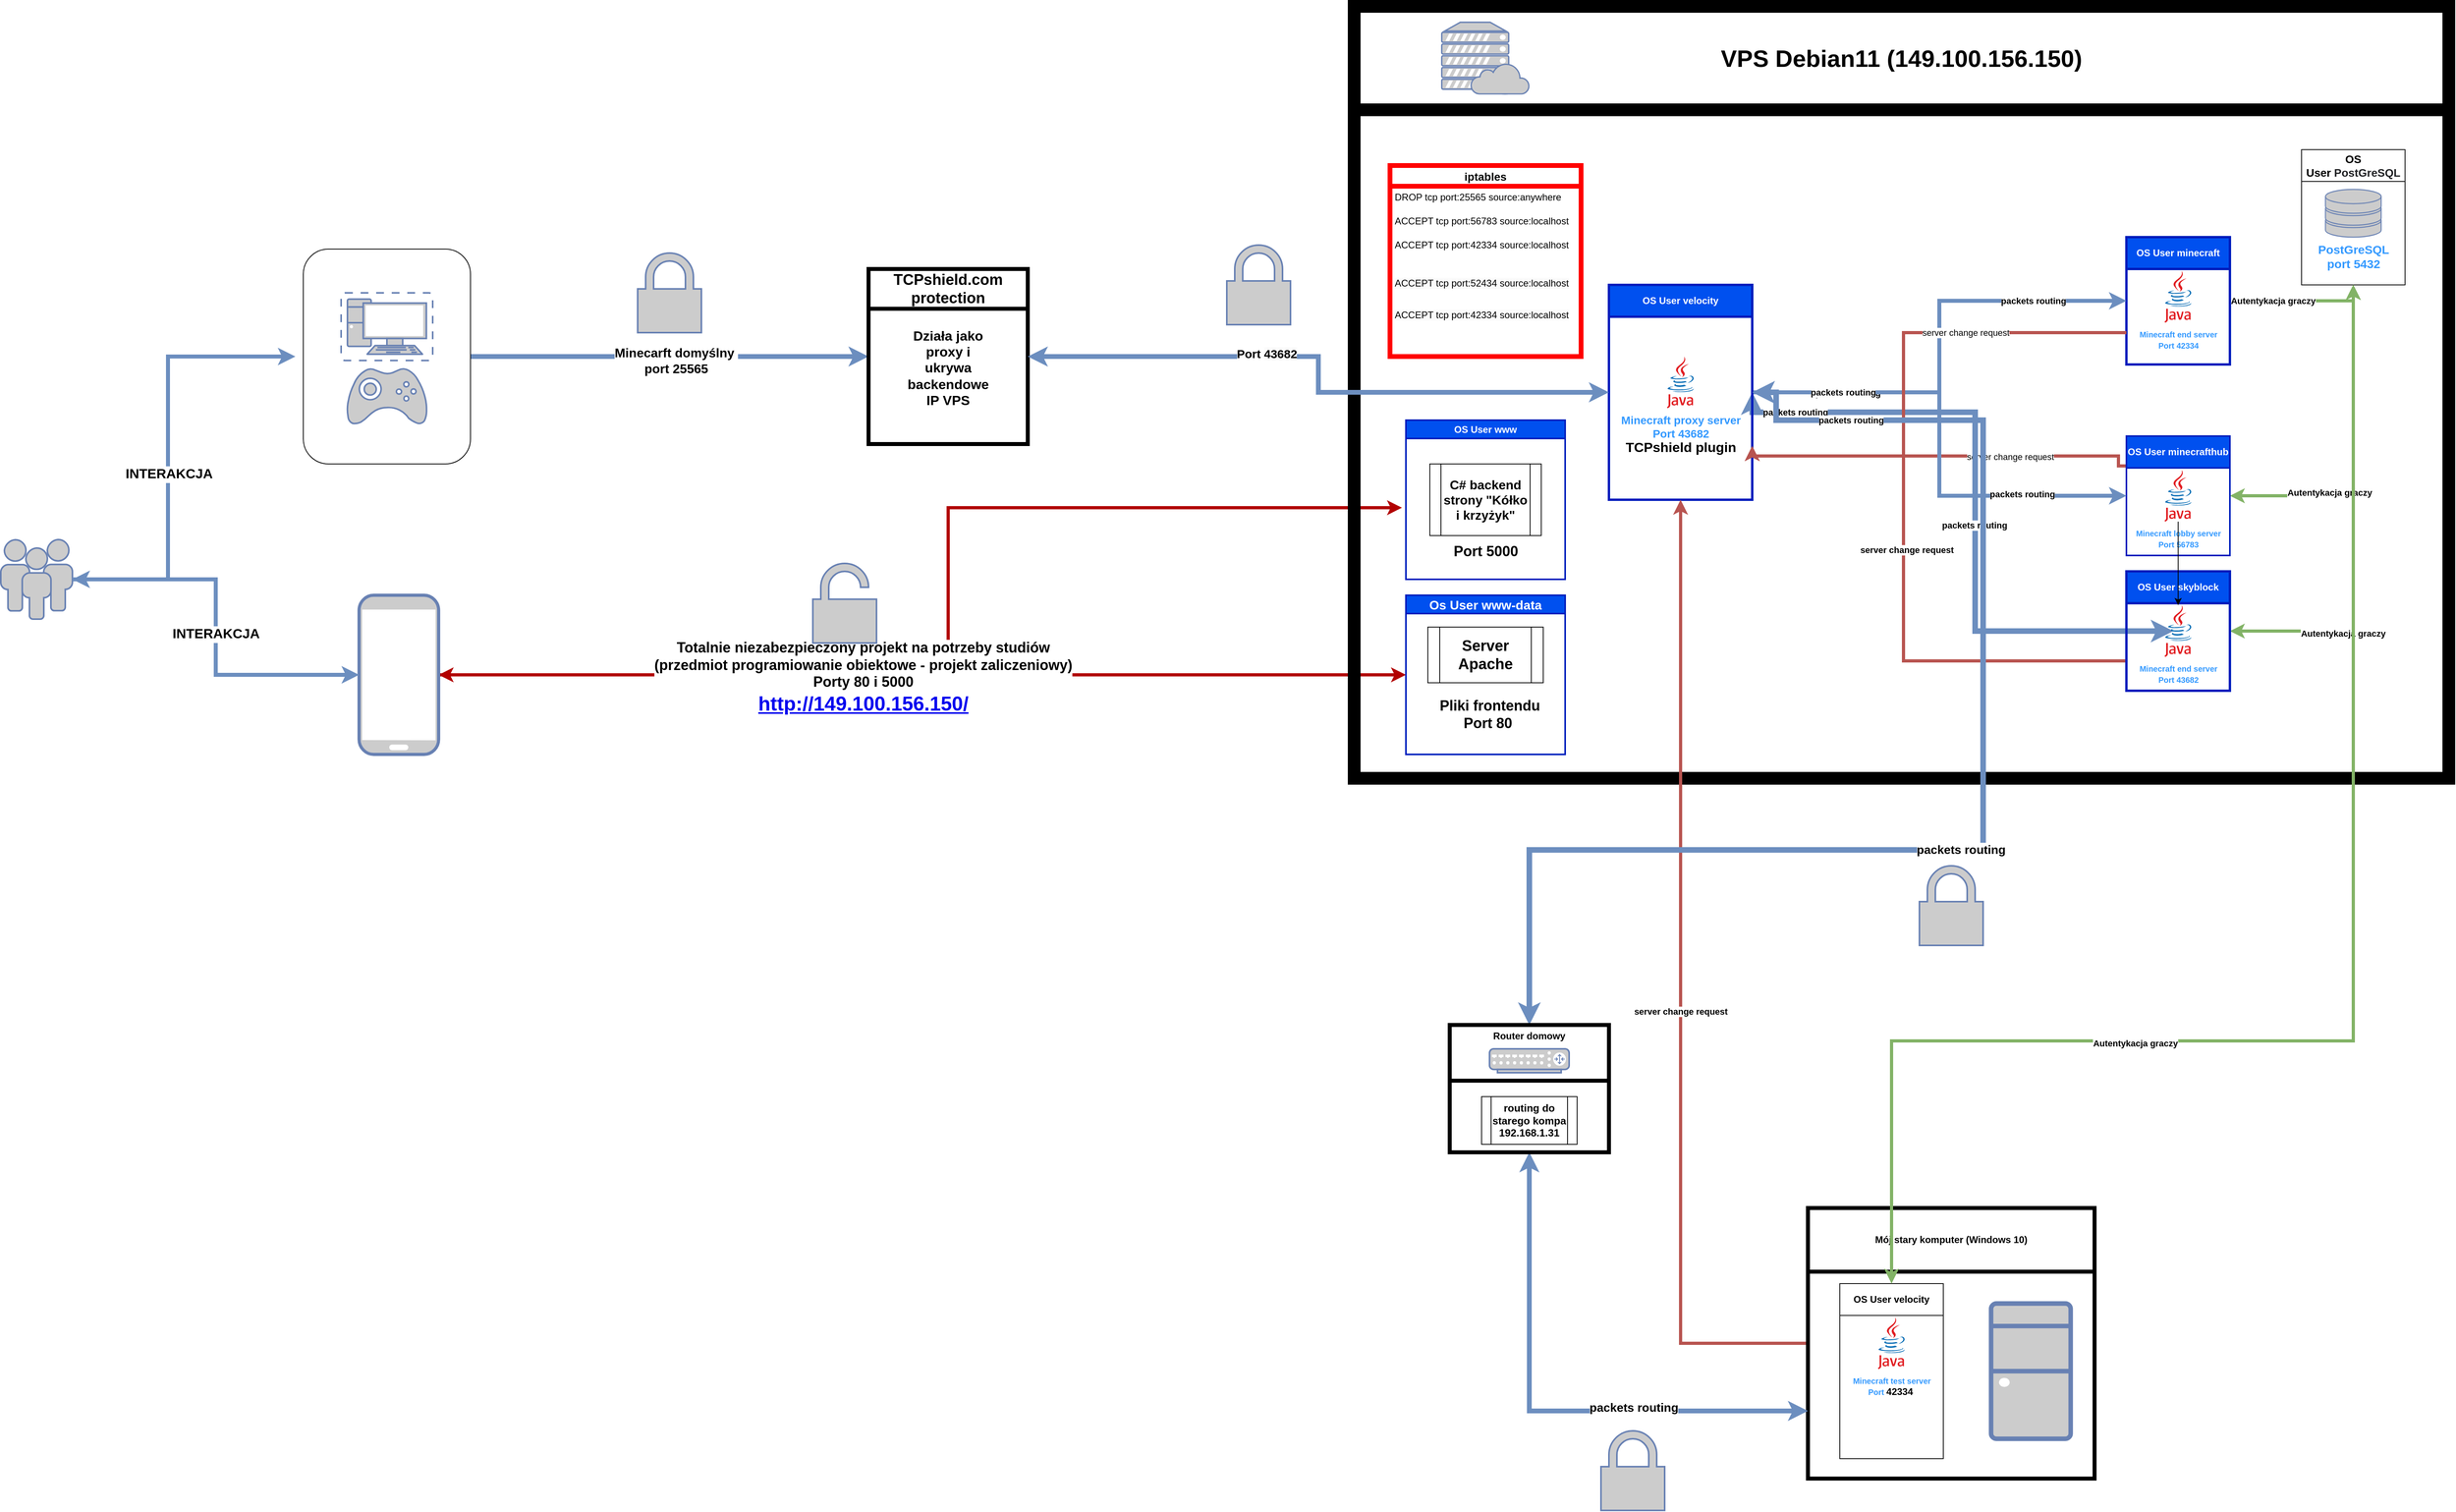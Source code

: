 <mxfile version="24.4.6" type="github">
  <diagram name="Strona-1" id="v6Axa3R0iDyyJzmrWVXv">
    <mxGraphModel dx="6380" dy="2600" grid="1" gridSize="10" guides="1" tooltips="1" connect="1" arrows="1" fold="1" page="1" pageScale="1" pageWidth="1600" pageHeight="1200" math="0" shadow="0">
      <root>
        <mxCell id="0" />
        <mxCell id="1" parent="0" />
        <mxCell id="nR0ov-suRXUIzoShIlQR-105" style="edgeStyle=orthogonalEdgeStyle;rounded=0;orthogonalLoop=1;jettySize=auto;html=1;exitX=1;exitY=0.5;exitDx=0;exitDy=0;entryX=0;entryY=0.5;entryDx=0;entryDy=0;strokeWidth=6;fillColor=#dae8fc;strokeColor=#6c8ebf;" parent="1" source="nR0ov-suRXUIzoShIlQR-102" target="nR0ov-suRXUIzoShIlQR-99" edge="1">
          <mxGeometry relative="1" as="geometry" />
        </mxCell>
        <mxCell id="nR0ov-suRXUIzoShIlQR-106" value="&lt;b style=&quot;font-size: 16px;&quot;&gt;Minecarft domyślny&amp;nbsp;&lt;br&gt;port 25565&lt;/b&gt;" style="edgeLabel;html=1;align=center;verticalAlign=middle;resizable=0;points=[];" parent="nR0ov-suRXUIzoShIlQR-105" vertex="1" connectable="0">
          <mxGeometry x="0.029" y="-5" relative="1" as="geometry">
            <mxPoint as="offset" />
          </mxGeometry>
        </mxCell>
        <mxCell id="nR0ov-suRXUIzoShIlQR-4" value="" style="fontColor=#0066CC;verticalAlign=top;verticalLabelPosition=bottom;labelPosition=center;align=center;html=1;outlineConnect=0;fillColor=#CCCCCC;strokeColor=#6881B3;gradientColor=none;gradientDirection=north;strokeWidth=2;shape=mxgraph.networks.secured;" parent="1" vertex="1">
          <mxGeometry x="-720" y="330" width="80" height="100" as="geometry" />
        </mxCell>
        <mxCell id="nR0ov-suRXUIzoShIlQR-130" style="edgeStyle=orthogonalEdgeStyle;rounded=0;orthogonalLoop=1;jettySize=auto;html=1;exitX=1;exitY=0.5;exitDx=0;exitDy=0;exitPerimeter=0;entryX=0;entryY=0.5;entryDx=0;entryDy=0;fillColor=#e51400;strokeColor=#B20000;strokeWidth=4;" parent="1" source="nR0ov-suRXUIzoShIlQR-7" target="nR0ov-suRXUIzoShIlQR-119" edge="1">
          <mxGeometry relative="1" as="geometry" />
        </mxCell>
        <mxCell id="nR0ov-suRXUIzoShIlQR-131" style="edgeStyle=orthogonalEdgeStyle;rounded=0;orthogonalLoop=1;jettySize=auto;html=1;exitX=1;exitY=0.5;exitDx=0;exitDy=0;exitPerimeter=0;fillColor=#e51400;strokeColor=#B20000;strokeWidth=4;startArrow=classic;startFill=1;" parent="1" source="nR0ov-suRXUIzoShIlQR-7" edge="1">
          <mxGeometry relative="1" as="geometry">
            <mxPoint x="240" y="650" as="targetPoint" />
            <Array as="points">
              <mxPoint x="-330" y="860" />
              <mxPoint x="-330" y="650" />
            </Array>
          </mxGeometry>
        </mxCell>
        <mxCell id="nR0ov-suRXUIzoShIlQR-132" value="&lt;b style=&quot;font-size: 18px;&quot;&gt;Totalnie niezabezpieczony projekt na potrzeby studiów&lt;/b&gt;&lt;br&gt;&lt;b style=&quot;font-size: 18px;&quot;&gt;(przedmiot programiowanie obiektowe - projekt zaliczeniowy)&lt;/b&gt;&lt;br&gt;&lt;b style=&quot;font-size: 18px;&quot;&gt;Porty 80 i 5000&lt;/b&gt;&lt;br&gt;&lt;b style=&quot;&quot;&gt;&lt;font style=&quot;font-size: 25px;&quot; color=&quot;#ff0000&quot;&gt;&lt;a href=&quot;http://149.100.156.150/&quot;&gt;http://149.100.156.150/&lt;/a&gt;&lt;/font&gt;&lt;/b&gt;" style="edgeLabel;html=1;align=center;verticalAlign=middle;resizable=0;points=[];" parent="nR0ov-suRXUIzoShIlQR-131" vertex="1" connectable="0">
          <mxGeometry x="-0.25" y="-3" relative="1" as="geometry">
            <mxPoint as="offset" />
          </mxGeometry>
        </mxCell>
        <mxCell id="nR0ov-suRXUIzoShIlQR-7" value="" style="fontColor=#0066CC;verticalAlign=top;verticalLabelPosition=bottom;labelPosition=center;align=center;html=1;outlineConnect=0;fillColor=#CCCCCC;strokeColor=#6881B3;gradientColor=none;gradientDirection=north;strokeWidth=2;shape=mxgraph.networks.mobile;" parent="1" vertex="1">
          <mxGeometry x="-1070" y="760" width="100" height="200" as="geometry" />
        </mxCell>
        <mxCell id="nR0ov-suRXUIzoShIlQR-126" style="edgeStyle=orthogonalEdgeStyle;rounded=0;orthogonalLoop=1;jettySize=auto;html=1;exitX=1;exitY=0.5;exitDx=0;exitDy=0;exitPerimeter=0;fillColor=#dae8fc;strokeColor=#6c8ebf;strokeWidth=5;startArrow=classic;startFill=1;" parent="1" source="nR0ov-suRXUIzoShIlQR-9" edge="1">
          <mxGeometry relative="1" as="geometry">
            <mxPoint x="-1150" y="460" as="targetPoint" />
            <Array as="points">
              <mxPoint x="-1310" y="740" />
              <mxPoint x="-1310" y="460" />
            </Array>
          </mxGeometry>
        </mxCell>
        <mxCell id="nR0ov-suRXUIzoShIlQR-128" value="&lt;b&gt;&lt;font style=&quot;font-size: 17px;&quot;&gt;INTERAKCJA&lt;/font&gt;&lt;/b&gt;" style="edgeLabel;html=1;align=center;verticalAlign=middle;resizable=0;points=[];" parent="nR0ov-suRXUIzoShIlQR-126" vertex="1" connectable="0">
          <mxGeometry x="-0.098" y="-1" relative="1" as="geometry">
            <mxPoint as="offset" />
          </mxGeometry>
        </mxCell>
        <mxCell id="nR0ov-suRXUIzoShIlQR-9" value="" style="fontColor=#0066CC;verticalAlign=top;verticalLabelPosition=bottom;labelPosition=center;align=center;html=1;outlineConnect=0;fillColor=#CCCCCC;strokeColor=#6881B3;gradientColor=none;gradientDirection=north;strokeWidth=2;shape=mxgraph.networks.users;" parent="1" vertex="1">
          <mxGeometry x="-1520" y="690" width="90" height="100" as="geometry" />
        </mxCell>
        <mxCell id="nR0ov-suRXUIzoShIlQR-10" value="" style="fontColor=#0066CC;verticalAlign=top;verticalLabelPosition=bottom;labelPosition=center;align=center;html=1;outlineConnect=0;fillColor=#CCCCCC;strokeColor=#6881B3;gradientColor=none;gradientDirection=north;strokeWidth=2;shape=mxgraph.networks.unsecure;" parent="1" vertex="1">
          <mxGeometry x="-500" y="720" width="80" height="100" as="geometry" />
        </mxCell>
        <mxCell id="nR0ov-suRXUIzoShIlQR-13" value="&lt;font style=&quot;font-size: 30px;&quot;&gt;VPS Debian11 (149.100.156.150)&lt;/font&gt;" style="swimlane;whiteSpace=wrap;html=1;startSize=130;strokeWidth=16;fontSize=13;" parent="1" vertex="1">
          <mxGeometry x="180" y="20" width="1375" height="970" as="geometry" />
        </mxCell>
        <mxCell id="nR0ov-suRXUIzoShIlQR-17" value="&lt;font style=&quot;font-size: 14px;&quot; face=&quot;Helvetica&quot;&gt;OS User&amp;nbsp;&lt;span style=&quot;color: rgb(32, 33, 36); text-align: left; background-color: rgb(255, 255, 255);&quot;&gt;PostGreSQL&lt;/span&gt;&lt;/font&gt;" style="swimlane;whiteSpace=wrap;html=1;startSize=40;" parent="nR0ov-suRXUIzoShIlQR-13" vertex="1">
          <mxGeometry x="1190" y="180" width="130" height="170" as="geometry" />
        </mxCell>
        <mxCell id="nR0ov-suRXUIzoShIlQR-16" value="&lt;font color=&quot;#3399ff&quot; face=&quot;Helvetica&quot; style=&quot;font-size: 15px;&quot;&gt;&lt;b style=&quot;&quot;&gt;&lt;span style=&quot;text-align: left; text-wrap: wrap; background-color: rgb(255, 255, 255);&quot;&gt;PostGreSQL&lt;br&gt;&lt;/span&gt;port&amp;nbsp;&lt;span style=&quot;text-align: left; text-wrap: wrap; background-color: rgb(255, 255, 255);&quot;&gt;5432&lt;/span&gt;&lt;/b&gt;&lt;/font&gt;" style="fontColor=#0066CC;verticalAlign=top;verticalLabelPosition=bottom;labelPosition=center;align=center;html=1;outlineConnect=0;fillColor=#CCCCCC;strokeColor=#6881B3;gradientColor=none;gradientDirection=north;strokeWidth=2;shape=mxgraph.networks.storage;" parent="nR0ov-suRXUIzoShIlQR-17" vertex="1">
          <mxGeometry x="30" y="50" width="70" height="60" as="geometry" />
        </mxCell>
        <mxCell id="nR0ov-suRXUIzoShIlQR-53" style="edgeStyle=orthogonalEdgeStyle;rounded=0;orthogonalLoop=1;jettySize=auto;html=1;exitX=1;exitY=0.5;exitDx=0;exitDy=0;entryX=0.5;entryY=1;entryDx=0;entryDy=0;fillColor=#d5e8d4;strokeColor=#82b366;strokeWidth=4;" parent="nR0ov-suRXUIzoShIlQR-13" source="nR0ov-suRXUIzoShIlQR-18" target="nR0ov-suRXUIzoShIlQR-17" edge="1">
          <mxGeometry relative="1" as="geometry" />
        </mxCell>
        <mxCell id="nR0ov-suRXUIzoShIlQR-54" value="&lt;b&gt;Autentykacja graczy&lt;/b&gt;" style="edgeLabel;html=1;align=center;verticalAlign=middle;resizable=0;points=[];" parent="nR0ov-suRXUIzoShIlQR-53" vertex="1" connectable="0">
          <mxGeometry x="-0.388" relative="1" as="geometry">
            <mxPoint as="offset" />
          </mxGeometry>
        </mxCell>
        <mxCell id="nR0ov-suRXUIzoShIlQR-18" value="OS User minecraft" style="swimlane;whiteSpace=wrap;html=1;startSize=40;strokeWidth=3;fillColor=#0050ef;fontColor=#ffffff;strokeColor=#001DBC;" parent="nR0ov-suRXUIzoShIlQR-13" vertex="1">
          <mxGeometry x="970.0" y="290" width="130" height="160" as="geometry" />
        </mxCell>
        <mxCell id="nR0ov-suRXUIzoShIlQR-21" value="&lt;font size=&quot;1&quot; color=&quot;#3399ff&quot;&gt;&lt;b&gt;Minecraft end server&lt;br&gt;Port&amp;nbsp;42334&lt;/b&gt;&lt;/font&gt;" style="dashed=0;outlineConnect=0;html=1;align=center;labelPosition=center;verticalLabelPosition=bottom;verticalAlign=top;shape=mxgraph.weblogos.java" parent="nR0ov-suRXUIzoShIlQR-18" vertex="1">
          <mxGeometry x="47.8" y="42.5" width="34.4" height="65" as="geometry" />
        </mxCell>
        <mxCell id="nR0ov-suRXUIzoShIlQR-14" value="" style="group" parent="nR0ov-suRXUIzoShIlQR-13" vertex="1" connectable="0">
          <mxGeometry x="110" y="20" width="110" height="90" as="geometry" />
        </mxCell>
        <mxCell id="nR0ov-suRXUIzoShIlQR-2" value="" style="fontColor=#0066CC;verticalAlign=top;verticalLabelPosition=bottom;labelPosition=center;align=center;html=1;outlineConnect=0;fillColor=#CCCCCC;strokeColor=#6881B3;gradientColor=none;gradientDirection=north;strokeWidth=2;shape=mxgraph.networks.web_server;movable=1;resizable=1;rotatable=1;deletable=1;editable=1;locked=0;connectable=1;" parent="nR0ov-suRXUIzoShIlQR-14" vertex="1">
          <mxGeometry width="96.25" height="90" as="geometry" />
        </mxCell>
        <mxCell id="nR0ov-suRXUIzoShIlQR-5" value="" style="html=1;outlineConnect=0;fillColor=#CCCCCC;strokeColor=#6881B3;gradientColor=none;gradientDirection=north;strokeWidth=2;shape=mxgraph.networks.cloud;fontColor=#ffffff;movable=1;resizable=1;rotatable=1;deletable=1;editable=1;locked=0;connectable=1;" parent="nR0ov-suRXUIzoShIlQR-14" vertex="1">
          <mxGeometry x="36.667" y="51.429" width="73.333" height="38.571" as="geometry" />
        </mxCell>
        <mxCell id="nR0ov-suRXUIzoShIlQR-34" style="edgeStyle=orthogonalEdgeStyle;rounded=0;orthogonalLoop=1;jettySize=auto;html=1;exitX=1;exitY=0.5;exitDx=0;exitDy=0;entryX=0.5;entryY=1;entryDx=0;entryDy=0;startArrow=classic;startFill=1;fillColor=#d5e8d4;strokeColor=#82b366;strokeWidth=4;" parent="nR0ov-suRXUIzoShIlQR-13" source="nR0ov-suRXUIzoShIlQR-28" target="nR0ov-suRXUIzoShIlQR-17" edge="1">
          <mxGeometry relative="1" as="geometry" />
        </mxCell>
        <mxCell id="nR0ov-suRXUIzoShIlQR-35" value="&lt;b&gt;Autentykacja graczy&lt;/b&gt;" style="edgeLabel;html=1;align=center;verticalAlign=middle;resizable=0;points=[];" parent="nR0ov-suRXUIzoShIlQR-34" vertex="1" connectable="0">
          <mxGeometry x="-0.404" y="4" relative="1" as="geometry">
            <mxPoint as="offset" />
          </mxGeometry>
        </mxCell>
        <mxCell id="nR0ov-suRXUIzoShIlQR-49" style="edgeStyle=orthogonalEdgeStyle;rounded=0;orthogonalLoop=1;jettySize=auto;html=1;exitX=0;exitY=0.25;exitDx=0;exitDy=0;entryX=1;entryY=0.75;entryDx=0;entryDy=0;fillColor=#f8cecc;strokeColor=#b85450;strokeWidth=4;" parent="nR0ov-suRXUIzoShIlQR-13" source="nR0ov-suRXUIzoShIlQR-28" target="nR0ov-suRXUIzoShIlQR-30" edge="1">
          <mxGeometry relative="1" as="geometry">
            <mxPoint x="540" y="530" as="targetPoint" />
            <Array as="points">
              <mxPoint x="960" y="578" />
              <mxPoint x="960" y="565" />
            </Array>
          </mxGeometry>
        </mxCell>
        <mxCell id="nR0ov-suRXUIzoShIlQR-50" value="server change request" style="edgeLabel;html=1;align=center;verticalAlign=middle;resizable=0;points=[];" parent="nR0ov-suRXUIzoShIlQR-49" vertex="1" connectable="0">
          <mxGeometry x="-0.36" y="1" relative="1" as="geometry">
            <mxPoint as="offset" />
          </mxGeometry>
        </mxCell>
        <mxCell id="nR0ov-suRXUIzoShIlQR-28" value="OS User minecrafthub" style="swimlane;whiteSpace=wrap;html=1;startSize=40;strokeWidth=2;fillColor=#0050ef;fontColor=#ffffff;strokeColor=#001DBC;" parent="nR0ov-suRXUIzoShIlQR-13" vertex="1">
          <mxGeometry x="970.0" y="540" width="130" height="150" as="geometry" />
        </mxCell>
        <mxCell id="nR0ov-suRXUIzoShIlQR-29" value="&lt;font size=&quot;1&quot; color=&quot;#3399ff&quot;&gt;&lt;b&gt;Minecraft lobby server&lt;br&gt;Port&amp;nbsp;56783&lt;/b&gt;&lt;/font&gt;" style="dashed=0;outlineConnect=0;html=1;align=center;labelPosition=center;verticalLabelPosition=bottom;verticalAlign=top;shape=mxgraph.weblogos.java" parent="nR0ov-suRXUIzoShIlQR-28" vertex="1">
          <mxGeometry x="47.8" y="42.5" width="34.4" height="65" as="geometry" />
        </mxCell>
        <mxCell id="nR0ov-suRXUIzoShIlQR-39" style="edgeStyle=orthogonalEdgeStyle;rounded=0;orthogonalLoop=1;jettySize=auto;html=1;entryX=0;entryY=0.5;entryDx=0;entryDy=0;strokeWidth=5;exitX=1;exitY=0.5;exitDx=0;exitDy=0;fillColor=#dae8fc;strokeColor=#6c8ebf;" parent="nR0ov-suRXUIzoShIlQR-13" source="nR0ov-suRXUIzoShIlQR-30" target="nR0ov-suRXUIzoShIlQR-28" edge="1">
          <mxGeometry relative="1" as="geometry">
            <mxPoint x="640" y="520" as="targetPoint" />
            <mxPoint x="540" y="480" as="sourcePoint" />
          </mxGeometry>
        </mxCell>
        <mxCell id="nR0ov-suRXUIzoShIlQR-40" value="&lt;b&gt;packets routing&lt;/b&gt;" style="edgeLabel;html=1;align=center;verticalAlign=middle;resizable=0;points=[];" parent="nR0ov-suRXUIzoShIlQR-39" vertex="1" connectable="0">
          <mxGeometry x="-0.602" y="-1" relative="1" as="geometry">
            <mxPoint as="offset" />
          </mxGeometry>
        </mxCell>
        <mxCell id="nR0ov-suRXUIzoShIlQR-60" value="&lt;b&gt;packets routing&lt;/b&gt;" style="edgeLabel;html=1;align=center;verticalAlign=middle;resizable=0;points=[];" parent="nR0ov-suRXUIzoShIlQR-39" vertex="1" connectable="0">
          <mxGeometry x="0.562" y="2" relative="1" as="geometry">
            <mxPoint as="offset" />
          </mxGeometry>
        </mxCell>
        <mxCell id="nR0ov-suRXUIzoShIlQR-41" style="edgeStyle=orthogonalEdgeStyle;rounded=0;orthogonalLoop=1;jettySize=auto;html=1;exitX=1;exitY=0.5;exitDx=0;exitDy=0;entryX=0;entryY=0.5;entryDx=0;entryDy=0;strokeWidth=5;fillColor=#dae8fc;strokeColor=#6c8ebf;" parent="nR0ov-suRXUIzoShIlQR-13" source="nR0ov-suRXUIzoShIlQR-30" target="nR0ov-suRXUIzoShIlQR-18" edge="1">
          <mxGeometry relative="1" as="geometry" />
        </mxCell>
        <mxCell id="nR0ov-suRXUIzoShIlQR-43" value="&lt;b&gt;packets routing&lt;/b&gt;" style="edgeLabel;html=1;align=center;verticalAlign=middle;resizable=0;points=[];" parent="nR0ov-suRXUIzoShIlQR-41" vertex="1" connectable="0">
          <mxGeometry x="-0.612" relative="1" as="geometry">
            <mxPoint as="offset" />
          </mxGeometry>
        </mxCell>
        <mxCell id="nR0ov-suRXUIzoShIlQR-61" value="&lt;b&gt;packets routing&lt;/b&gt;" style="edgeLabel;html=1;align=center;verticalAlign=middle;resizable=0;points=[];" parent="nR0ov-suRXUIzoShIlQR-41" vertex="1" connectable="0">
          <mxGeometry x="0.601" relative="1" as="geometry">
            <mxPoint x="-1" as="offset" />
          </mxGeometry>
        </mxCell>
        <mxCell id="nR0ov-suRXUIzoShIlQR-45" style="edgeStyle=orthogonalEdgeStyle;rounded=0;orthogonalLoop=1;jettySize=auto;html=1;exitX=1;exitY=0.5;exitDx=0;exitDy=0;strokeWidth=7;startArrow=classic;startFill=1;fillColor=#dae8fc;strokeColor=#6c8ebf;" parent="nR0ov-suRXUIzoShIlQR-13" source="nR0ov-suRXUIzoShIlQR-30" edge="1">
          <mxGeometry relative="1" as="geometry">
            <mxPoint x="1029" y="785" as="targetPoint" />
            <Array as="points">
              <mxPoint x="780" y="510" />
              <mxPoint x="780" y="785" />
            </Array>
          </mxGeometry>
        </mxCell>
        <mxCell id="nR0ov-suRXUIzoShIlQR-46" value="&lt;b&gt;packets routing&lt;/b&gt;" style="edgeLabel;html=1;align=center;verticalAlign=middle;resizable=0;points=[];" parent="nR0ov-suRXUIzoShIlQR-45" vertex="1" connectable="0">
          <mxGeometry x="0.079" y="-1" relative="1" as="geometry">
            <mxPoint as="offset" />
          </mxGeometry>
        </mxCell>
        <mxCell id="nR0ov-suRXUIzoShIlQR-62" value="&lt;b&gt;packets routing&lt;/b&gt;" style="edgeLabel;html=1;align=center;verticalAlign=middle;resizable=0;points=[];" parent="nR0ov-suRXUIzoShIlQR-45" vertex="1" connectable="0">
          <mxGeometry x="-0.807" relative="1" as="geometry">
            <mxPoint x="-1" as="offset" />
          </mxGeometry>
        </mxCell>
        <mxCell id="nR0ov-suRXUIzoShIlQR-30" value="OS User velocity" style="swimlane;whiteSpace=wrap;html=1;startSize=40;fillColor=#0050ef;fontColor=#ffffff;strokeColor=#001DBC;strokeWidth=3;" parent="nR0ov-suRXUIzoShIlQR-13" vertex="1">
          <mxGeometry x="320" y="350" width="180" height="270" as="geometry">
            <mxRectangle x="30" y="380" width="130" height="40" as="alternateBounds" />
          </mxGeometry>
        </mxCell>
        <mxCell id="nR0ov-suRXUIzoShIlQR-31" value="&lt;font style=&quot;font-size: 14px;&quot; color=&quot;#3399ff&quot;&gt;&lt;b&gt;Minecraft proxy server&lt;br&gt;Port&amp;nbsp;43682&lt;/b&gt;&lt;/font&gt;" style="dashed=0;outlineConnect=0;html=1;align=center;labelPosition=center;verticalLabelPosition=bottom;verticalAlign=top;shape=mxgraph.weblogos.java" parent="nR0ov-suRXUIzoShIlQR-30" vertex="1">
          <mxGeometry x="72.8" y="90" width="34.4" height="65" as="geometry" />
        </mxCell>
        <mxCell id="nR0ov-suRXUIzoShIlQR-115" value="TCPshield plugin" style="text;html=1;align=center;verticalAlign=middle;resizable=0;points=[];autosize=1;strokeColor=none;fillColor=none;fontSize=17;fontStyle=1" parent="nR0ov-suRXUIzoShIlQR-30" vertex="1">
          <mxGeometry x="15" y="190" width="150" height="30" as="geometry" />
        </mxCell>
        <mxCell id="nR0ov-suRXUIzoShIlQR-37" style="edgeStyle=orthogonalEdgeStyle;rounded=0;orthogonalLoop=1;jettySize=auto;html=1;exitX=1;exitY=0.5;exitDx=0;exitDy=0;entryX=0.5;entryY=1;entryDx=0;entryDy=0;startArrow=classic;startFill=1;fillColor=#d5e8d4;strokeColor=#82b366;strokeWidth=4;" parent="nR0ov-suRXUIzoShIlQR-13" source="nR0ov-suRXUIzoShIlQR-32" target="nR0ov-suRXUIzoShIlQR-17" edge="1">
          <mxGeometry relative="1" as="geometry" />
        </mxCell>
        <mxCell id="nR0ov-suRXUIzoShIlQR-38" value="&lt;b&gt;Autentykacja graczy&lt;/b&gt;" style="edgeLabel;html=1;align=center;verticalAlign=middle;resizable=0;points=[];" parent="nR0ov-suRXUIzoShIlQR-37" vertex="1" connectable="0">
          <mxGeometry x="-0.52" y="-3" relative="1" as="geometry">
            <mxPoint as="offset" />
          </mxGeometry>
        </mxCell>
        <mxCell id="nR0ov-suRXUIzoShIlQR-47" style="edgeStyle=orthogonalEdgeStyle;rounded=0;orthogonalLoop=1;jettySize=auto;html=1;entryX=1;entryY=0.75;entryDx=0;entryDy=0;exitX=0;exitY=0.75;exitDx=0;exitDy=0;fillColor=#f8cecc;strokeColor=#b85450;strokeWidth=4;" parent="nR0ov-suRXUIzoShIlQR-13" source="nR0ov-suRXUIzoShIlQR-32" target="nR0ov-suRXUIzoShIlQR-30" edge="1">
          <mxGeometry relative="1" as="geometry">
            <mxPoint x="880" y="830" as="sourcePoint" />
            <Array as="points">
              <mxPoint x="690" y="822" />
              <mxPoint x="690" y="565" />
            </Array>
          </mxGeometry>
        </mxCell>
        <mxCell id="nR0ov-suRXUIzoShIlQR-48" value="&lt;b&gt;server change request&lt;/b&gt;" style="edgeLabel;html=1;align=center;verticalAlign=middle;resizable=0;points=[];" parent="nR0ov-suRXUIzoShIlQR-47" vertex="1" connectable="0">
          <mxGeometry x="0.133" y="-4" relative="1" as="geometry">
            <mxPoint y="-1" as="offset" />
          </mxGeometry>
        </mxCell>
        <mxCell id="nR0ov-suRXUIzoShIlQR-32" value="OS User skyblock" style="swimlane;whiteSpace=wrap;html=1;startSize=40;strokeWidth=3;fillColor=#0050ef;fontColor=#ffffff;strokeColor=#001DBC;" parent="nR0ov-suRXUIzoShIlQR-13" vertex="1">
          <mxGeometry x="970.0" y="710" width="130" height="150" as="geometry" />
        </mxCell>
        <mxCell id="nR0ov-suRXUIzoShIlQR-33" value="&lt;font size=&quot;1&quot; color=&quot;#3399ff&quot;&gt;&lt;b&gt;Minecraft end server&lt;br&gt;Port&amp;nbsp;43682&lt;/b&gt;&lt;/font&gt;" style="dashed=0;outlineConnect=0;html=1;align=center;labelPosition=center;verticalLabelPosition=bottom;verticalAlign=top;shape=mxgraph.weblogos.java" parent="nR0ov-suRXUIzoShIlQR-32" vertex="1">
          <mxGeometry x="47.8" y="42.5" width="34.4" height="65" as="geometry" />
        </mxCell>
        <mxCell id="nR0ov-suRXUIzoShIlQR-51" style="edgeStyle=orthogonalEdgeStyle;rounded=0;orthogonalLoop=1;jettySize=auto;html=1;exitX=0;exitY=0.75;exitDx=0;exitDy=0;entryX=1;entryY=0.75;entryDx=0;entryDy=0;fillColor=#f8cecc;strokeColor=#b85450;strokeWidth=4;" parent="nR0ov-suRXUIzoShIlQR-13" source="nR0ov-suRXUIzoShIlQR-18" target="nR0ov-suRXUIzoShIlQR-30" edge="1">
          <mxGeometry relative="1" as="geometry">
            <Array as="points">
              <mxPoint x="690" y="410" />
              <mxPoint x="690" y="565" />
            </Array>
          </mxGeometry>
        </mxCell>
        <mxCell id="nR0ov-suRXUIzoShIlQR-52" value="server change request" style="edgeLabel;html=1;align=center;verticalAlign=middle;resizable=0;points=[];" parent="nR0ov-suRXUIzoShIlQR-51" vertex="1" connectable="0">
          <mxGeometry x="-0.368" relative="1" as="geometry">
            <mxPoint x="-1" as="offset" />
          </mxGeometry>
        </mxCell>
        <mxCell id="nR0ov-suRXUIzoShIlQR-63" value="iptables" style="swimlane;fontStyle=1;childLayout=stackLayout;horizontal=1;startSize=26;horizontalStack=0;resizeParent=1;resizeParentMax=0;resizeLast=0;collapsible=1;marginBottom=0;align=center;fontSize=14;swimlaneFillColor=default;strokeColor=#FF0000;strokeWidth=6;" parent="nR0ov-suRXUIzoShIlQR-13" vertex="1">
          <mxGeometry x="45" y="200" width="240" height="240" as="geometry" />
        </mxCell>
        <mxCell id="nR0ov-suRXUIzoShIlQR-64" value="DROP tcp port:25565 source:anywhere" style="text;strokeColor=none;fillColor=none;spacingLeft=4;spacingRight=4;overflow=hidden;rotatable=0;points=[[0,0.5],[1,0.5]];portConstraint=eastwest;fontSize=12;whiteSpace=wrap;html=1;" parent="nR0ov-suRXUIzoShIlQR-63" vertex="1">
          <mxGeometry y="26" width="240" height="30" as="geometry" />
        </mxCell>
        <mxCell id="nR0ov-suRXUIzoShIlQR-65" value="ACCEPT tcp port:56783 source:localhost" style="text;strokeColor=none;fillColor=none;spacingLeft=4;spacingRight=4;overflow=hidden;rotatable=0;points=[[0,0.5],[1,0.5]];portConstraint=eastwest;fontSize=12;whiteSpace=wrap;html=1;" parent="nR0ov-suRXUIzoShIlQR-63" vertex="1">
          <mxGeometry y="56" width="240" height="30" as="geometry" />
        </mxCell>
        <mxCell id="nR0ov-suRXUIzoShIlQR-66" value="ACCEPT tcp port:42334 source:localhost" style="text;strokeColor=none;fillColor=none;spacingLeft=4;spacingRight=4;overflow=hidden;rotatable=0;points=[[0,0.5],[1,0.5]];portConstraint=eastwest;fontSize=12;whiteSpace=wrap;html=1;" parent="nR0ov-suRXUIzoShIlQR-63" vertex="1">
          <mxGeometry y="86" width="240" height="34" as="geometry" />
        </mxCell>
        <mxCell id="nR0ov-suRXUIzoShIlQR-80" value="&lt;br&gt;&lt;span style=&quot;color: rgb(0, 0, 0); font-family: Helvetica; font-size: 12px; font-style: normal; font-variant-ligatures: normal; font-variant-caps: normal; font-weight: 400; letter-spacing: normal; orphans: 2; text-align: left; text-indent: 0px; text-transform: none; widows: 2; word-spacing: 0px; -webkit-text-stroke-width: 0px; white-space: normal; background-color: rgb(251, 251, 251); text-decoration-thickness: initial; text-decoration-style: initial; text-decoration-color: initial; display: inline !important; float: none;&quot;&gt;ACCEPT tcp port:52434 source:localhost&lt;/span&gt;&lt;div&gt;&lt;br/&gt;&lt;/div&gt;" style="text;strokeColor=none;fillColor=none;spacingLeft=4;spacingRight=4;overflow=hidden;rotatable=0;points=[[0,0.5],[1,0.5]];portConstraint=eastwest;fontSize=12;whiteSpace=wrap;html=1;" parent="nR0ov-suRXUIzoShIlQR-63" vertex="1">
          <mxGeometry y="120" width="240" height="40" as="geometry" />
        </mxCell>
        <mxCell id="nR0ov-suRXUIzoShIlQR-82" value="&lt;br&gt;&lt;span style=&quot;color: rgb(0, 0, 0); font-family: Helvetica; font-size: 12px; font-style: normal; font-variant-ligatures: normal; font-variant-caps: normal; font-weight: 400; letter-spacing: normal; orphans: 2; text-align: left; text-indent: 0px; text-transform: none; widows: 2; word-spacing: 0px; -webkit-text-stroke-width: 0px; white-space: normal; background-color: rgb(251, 251, 251); text-decoration-thickness: initial; text-decoration-style: initial; text-decoration-color: initial; display: inline !important; float: none;&quot;&gt;ACCEPT tcp port:42334 source:localhost&lt;/span&gt;&lt;div&gt;&lt;br/&gt;&lt;/div&gt;" style="text;strokeColor=none;fillColor=none;spacingLeft=4;spacingRight=4;overflow=hidden;rotatable=0;points=[[0,0.5],[1,0.5]];portConstraint=eastwest;fontSize=12;whiteSpace=wrap;html=1;" parent="nR0ov-suRXUIzoShIlQR-63" vertex="1">
          <mxGeometry y="160" width="240" height="40" as="geometry" />
        </mxCell>
        <mxCell id="nR0ov-suRXUIzoShIlQR-81" style="text;strokeColor=none;fillColor=none;spacingLeft=4;spacingRight=4;overflow=hidden;rotatable=0;points=[[0,0.5],[1,0.5]];portConstraint=eastwest;fontSize=12;whiteSpace=wrap;html=1;" parent="nR0ov-suRXUIzoShIlQR-63" vertex="1">
          <mxGeometry y="200" width="240" height="40" as="geometry" />
        </mxCell>
        <mxCell id="nR0ov-suRXUIzoShIlQR-117" value="" style="edgeStyle=orthogonalEdgeStyle;rounded=0;orthogonalLoop=1;jettySize=auto;html=1;" parent="nR0ov-suRXUIzoShIlQR-13" source="nR0ov-suRXUIzoShIlQR-29" target="nR0ov-suRXUIzoShIlQR-33" edge="1">
          <mxGeometry relative="1" as="geometry" />
        </mxCell>
        <mxCell id="nR0ov-suRXUIzoShIlQR-118" value="OS User www" style="swimlane;whiteSpace=wrap;html=1;fillColor=#0050ef;fontColor=#ffffff;strokeColor=#001DBC;strokeWidth=2;" parent="nR0ov-suRXUIzoShIlQR-13" vertex="1">
          <mxGeometry x="65" y="520" width="200" height="200" as="geometry" />
        </mxCell>
        <mxCell id="nR0ov-suRXUIzoShIlQR-121" value="&lt;b&gt;&lt;font style=&quot;font-size: 16px;&quot;&gt;C# backend strony &quot;Kółko i krzyżyk&quot;&lt;/font&gt;&lt;/b&gt;" style="shape=process;whiteSpace=wrap;html=1;backgroundOutline=1;" parent="nR0ov-suRXUIzoShIlQR-118" vertex="1">
          <mxGeometry x="30" y="55" width="140" height="90" as="geometry" />
        </mxCell>
        <mxCell id="nR0ov-suRXUIzoShIlQR-122" value="&lt;b&gt;&lt;font style=&quot;font-size: 18px;&quot;&gt;Port 5000&lt;/font&gt;&lt;/b&gt;" style="text;html=1;align=center;verticalAlign=middle;resizable=0;points=[];autosize=1;strokeColor=none;fillColor=none;" parent="nR0ov-suRXUIzoShIlQR-118" vertex="1">
          <mxGeometry x="50" y="145" width="100" height="40" as="geometry" />
        </mxCell>
        <mxCell id="nR0ov-suRXUIzoShIlQR-119" value="&lt;font style=&quot;font-size: 16px;&quot;&gt;Os User www-data&lt;/font&gt;" style="swimlane;whiteSpace=wrap;html=1;strokeWidth=2;fillColor=#0050ef;fontColor=#ffffff;strokeColor=#001DBC;" parent="nR0ov-suRXUIzoShIlQR-13" vertex="1">
          <mxGeometry x="65" y="740" width="200" height="200" as="geometry" />
        </mxCell>
        <mxCell id="nR0ov-suRXUIzoShIlQR-123" value="&lt;b&gt;&lt;font style=&quot;font-size: 19px;&quot;&gt;Server Apache&lt;br&gt;&lt;/font&gt;&lt;/b&gt;" style="shape=process;whiteSpace=wrap;html=1;backgroundOutline=1;" parent="nR0ov-suRXUIzoShIlQR-119" vertex="1">
          <mxGeometry x="27.5" y="40" width="145" height="70" as="geometry" />
        </mxCell>
        <mxCell id="nR0ov-suRXUIzoShIlQR-124" value="&lt;b style=&quot;font-size: 18px;&quot;&gt;Pliki frontendu&lt;br&gt;Port 80&amp;nbsp;&lt;/b&gt;" style="text;html=1;align=center;verticalAlign=middle;resizable=0;points=[];autosize=1;strokeColor=none;fillColor=none;" parent="nR0ov-suRXUIzoShIlQR-119" vertex="1">
          <mxGeometry x="30.0" y="120" width="150" height="60" as="geometry" />
        </mxCell>
        <mxCell id="nR0ov-suRXUIzoShIlQR-97" style="edgeStyle=orthogonalEdgeStyle;rounded=0;orthogonalLoop=1;jettySize=auto;html=1;exitX=0;exitY=0.5;exitDx=0;exitDy=0;entryX=0.5;entryY=1;entryDx=0;entryDy=0;fillColor=#f8cecc;strokeColor=#b85450;strokeWidth=4;" parent="1" source="nR0ov-suRXUIzoShIlQR-83" target="nR0ov-suRXUIzoShIlQR-30" edge="1">
          <mxGeometry relative="1" as="geometry" />
        </mxCell>
        <mxCell id="nR0ov-suRXUIzoShIlQR-98" value="&lt;b&gt;server change request&lt;/b&gt;" style="edgeLabel;html=1;align=center;verticalAlign=middle;resizable=0;points=[];" parent="nR0ov-suRXUIzoShIlQR-97" vertex="1" connectable="0">
          <mxGeometry x="-0.054" relative="1" as="geometry">
            <mxPoint as="offset" />
          </mxGeometry>
        </mxCell>
        <mxCell id="nR0ov-suRXUIzoShIlQR-83" value="Mój stary komputer (Windows 10)" style="swimlane;whiteSpace=wrap;html=1;startSize=80;strokeWidth=5;" parent="1" vertex="1">
          <mxGeometry x="750" y="1530" width="360" height="340" as="geometry" />
        </mxCell>
        <mxCell id="nR0ov-suRXUIzoShIlQR-8" value="" style="fontColor=#0066CC;verticalAlign=top;verticalLabelPosition=bottom;labelPosition=center;align=center;html=1;outlineConnect=0;fillColor=#CCCCCC;strokeColor=#6881B3;gradientColor=none;gradientDirection=north;strokeWidth=2;shape=mxgraph.networks.desktop_pc;" parent="nR0ov-suRXUIzoShIlQR-83" vertex="1">
          <mxGeometry x="230" y="120" width="100" height="170" as="geometry" />
        </mxCell>
        <mxCell id="nR0ov-suRXUIzoShIlQR-84" value="OS User velocity" style="swimlane;whiteSpace=wrap;html=1;startSize=40;" parent="nR0ov-suRXUIzoShIlQR-83" vertex="1">
          <mxGeometry x="40" y="95" width="130" height="220" as="geometry">
            <mxRectangle x="30" y="380" width="130" height="40" as="alternateBounds" />
          </mxGeometry>
        </mxCell>
        <mxCell id="nR0ov-suRXUIzoShIlQR-85" value="&lt;font size=&quot;1&quot; color=&quot;#3399ff&quot;&gt;&lt;b&gt;Minecraft test server&lt;br&gt;Port&amp;nbsp;&lt;/b&gt;&lt;/font&gt;&lt;span style=&quot;text-align: left; text-wrap: wrap;&quot;&gt;&lt;b&gt;42334&lt;/b&gt;&amp;nbsp;&lt;/span&gt;" style="dashed=0;outlineConnect=0;html=1;align=center;labelPosition=center;verticalLabelPosition=bottom;verticalAlign=top;shape=mxgraph.weblogos.java" parent="nR0ov-suRXUIzoShIlQR-84" vertex="1">
          <mxGeometry x="47.8" y="42.5" width="34.4" height="65" as="geometry" />
        </mxCell>
        <mxCell id="nR0ov-suRXUIzoShIlQR-86" style="edgeStyle=orthogonalEdgeStyle;rounded=0;orthogonalLoop=1;jettySize=auto;html=1;exitX=1;exitY=0.5;exitDx=0;exitDy=0;strokeWidth=7;startArrow=classic;startFill=1;entryX=0.5;entryY=0;entryDx=0;entryDy=0;fillColor=#dae8fc;strokeColor=#6c8ebf;" parent="1" source="nR0ov-suRXUIzoShIlQR-30" target="nR0ov-suRXUIzoShIlQR-89" edge="1">
          <mxGeometry relative="1" as="geometry">
            <mxPoint x="370" y="1080" as="targetPoint" />
            <mxPoint x="720" y="540" as="sourcePoint" />
            <Array as="points">
              <mxPoint x="710" y="540" />
              <mxPoint x="970" y="540" />
              <mxPoint x="970" y="1080" />
              <mxPoint x="400" y="1080" />
            </Array>
          </mxGeometry>
        </mxCell>
        <mxCell id="nR0ov-suRXUIzoShIlQR-87" value="&lt;b&gt;&lt;font style=&quot;font-size: 15px;&quot;&gt;packets routing&lt;/font&gt;&lt;/b&gt;" style="edgeLabel;html=1;align=center;verticalAlign=middle;resizable=0;points=[];" parent="nR0ov-suRXUIzoShIlQR-86" vertex="1" connectable="0">
          <mxGeometry x="0.079" y="-1" relative="1" as="geometry">
            <mxPoint as="offset" />
          </mxGeometry>
        </mxCell>
        <mxCell id="nR0ov-suRXUIzoShIlQR-88" value="&lt;b&gt;packets routing&lt;/b&gt;" style="edgeLabel;html=1;align=center;verticalAlign=middle;resizable=0;points=[];" parent="nR0ov-suRXUIzoShIlQR-86" vertex="1" connectable="0">
          <mxGeometry x="-0.807" relative="1" as="geometry">
            <mxPoint x="-1" as="offset" />
          </mxGeometry>
        </mxCell>
        <mxCell id="nR0ov-suRXUIzoShIlQR-91" style="edgeStyle=orthogonalEdgeStyle;rounded=0;orthogonalLoop=1;jettySize=auto;html=1;exitX=0.5;exitY=1;exitDx=0;exitDy=0;entryX=0;entryY=0.75;entryDx=0;entryDy=0;fontSize=17;fontStyle=1;horizontal=1;strokeWidth=6;startArrow=classic;startFill=1;fillColor=#dae8fc;strokeColor=#6c8ebf;" parent="1" source="nR0ov-suRXUIzoShIlQR-89" target="nR0ov-suRXUIzoShIlQR-83" edge="1">
          <mxGeometry relative="1" as="geometry" />
        </mxCell>
        <mxCell id="nR0ov-suRXUIzoShIlQR-93" value="&lt;b&gt;&lt;font style=&quot;font-size: 15px;&quot;&gt;packets routing&lt;/font&gt;&lt;/b&gt;" style="edgeLabel;html=1;align=center;verticalAlign=middle;resizable=0;points=[];" parent="nR0ov-suRXUIzoShIlQR-91" vertex="1" connectable="0">
          <mxGeometry x="0.349" y="5" relative="1" as="geometry">
            <mxPoint as="offset" />
          </mxGeometry>
        </mxCell>
        <mxCell id="nR0ov-suRXUIzoShIlQR-89" value="Router domowy" style="swimlane;whiteSpace=wrap;html=1;startSize=70;align=center;horizontal=1;verticalAlign=top;strokeWidth=5;" parent="1" vertex="1">
          <mxGeometry x="300" y="1300" width="200" height="160" as="geometry" />
        </mxCell>
        <mxCell id="nR0ov-suRXUIzoShIlQR-11" value="" style="fontColor=#0066CC;verticalAlign=top;verticalLabelPosition=bottom;labelPosition=center;align=center;html=1;outlineConnect=0;fillColor=#CCCCCC;strokeColor=#6881B3;gradientColor=none;gradientDirection=north;strokeWidth=2;shape=mxgraph.networks.router;" parent="nR0ov-suRXUIzoShIlQR-89" vertex="1">
          <mxGeometry x="50" y="30" width="100" height="30" as="geometry" />
        </mxCell>
        <mxCell id="nR0ov-suRXUIzoShIlQR-90" value="&lt;b style=&quot;font-size: 13px;&quot;&gt;&lt;font style=&quot;font-size: 13px;&quot;&gt;routing do&lt;/font&gt;&lt;/b&gt;&lt;div style=&quot;font-size: 13px;&quot;&gt;&lt;b&gt;&lt;font style=&quot;font-size: 13px;&quot;&gt;starego kompa&lt;/font&gt;&lt;/b&gt;&lt;/div&gt;&lt;div style=&quot;font-size: 13px;&quot;&gt;&lt;b style=&quot;&quot;&gt;&lt;font style=&quot;font-size: 13px;&quot;&gt;192.168.1.31&lt;/font&gt;&lt;/b&gt;&lt;/div&gt;" style="shape=process;whiteSpace=wrap;html=1;backgroundOutline=1;" parent="nR0ov-suRXUIzoShIlQR-89" vertex="1">
          <mxGeometry x="40" y="90" width="120" height="60" as="geometry" />
        </mxCell>
        <mxCell id="nR0ov-suRXUIzoShIlQR-94" style="edgeStyle=orthogonalEdgeStyle;rounded=0;orthogonalLoop=1;jettySize=auto;html=1;exitX=0.5;exitY=0;exitDx=0;exitDy=0;entryX=0.5;entryY=1;entryDx=0;entryDy=0;startArrow=classic;startFill=1;fillColor=#d5e8d4;strokeColor=#82b366;strokeWidth=4;" parent="1" source="nR0ov-suRXUIzoShIlQR-84" target="nR0ov-suRXUIzoShIlQR-17" edge="1">
          <mxGeometry relative="1" as="geometry">
            <mxPoint x="1090" y="1090" as="targetPoint" />
            <Array as="points">
              <mxPoint x="855" y="1320" />
              <mxPoint x="1435" y="1320" />
            </Array>
          </mxGeometry>
        </mxCell>
        <mxCell id="nR0ov-suRXUIzoShIlQR-95" value="&lt;b&gt;Autentykacja graczy&lt;/b&gt;" style="edgeLabel;html=1;align=center;verticalAlign=middle;resizable=0;points=[];" parent="nR0ov-suRXUIzoShIlQR-94" vertex="1" connectable="0">
          <mxGeometry x="-0.333" y="-3" relative="1" as="geometry">
            <mxPoint x="-1" as="offset" />
          </mxGeometry>
        </mxCell>
        <mxCell id="nR0ov-suRXUIzoShIlQR-104" value="" style="group" parent="1" vertex="1" connectable="0">
          <mxGeometry x="-430" y="350" width="200" height="220" as="geometry" />
        </mxCell>
        <mxCell id="nR0ov-suRXUIzoShIlQR-99" value="&lt;font style=&quot;font-size: 19px;&quot;&gt;TCPshield.com&lt;br&gt;protection&lt;/font&gt;" style="swimlane;whiteSpace=wrap;html=1;startSize=50;strokeWidth=5;" parent="nR0ov-suRXUIzoShIlQR-104" vertex="1">
          <mxGeometry width="200" height="220" as="geometry" />
        </mxCell>
        <mxCell id="nR0ov-suRXUIzoShIlQR-100" value="&lt;b&gt;&lt;font style=&quot;font-size: 17px;&quot;&gt;Działa jako proxy i ukrywa backendowe IP VPS&lt;/font&gt;&lt;/b&gt;" style="text;html=1;align=center;verticalAlign=middle;whiteSpace=wrap;rounded=0;" parent="nR0ov-suRXUIzoShIlQR-104" vertex="1">
          <mxGeometry x="70" y="110" width="60" height="30" as="geometry" />
        </mxCell>
        <mxCell id="nR0ov-suRXUIzoShIlQR-107" value="" style="group" parent="1" vertex="1" connectable="0">
          <mxGeometry x="-1140" y="325" width="210" height="270" as="geometry" />
        </mxCell>
        <mxCell id="nR0ov-suRXUIzoShIlQR-102" value="" style="rounded=1;whiteSpace=wrap;html=1;" parent="nR0ov-suRXUIzoShIlQR-107" vertex="1">
          <mxGeometry width="210" height="270" as="geometry" />
        </mxCell>
        <mxCell id="nR0ov-suRXUIzoShIlQR-1" value="" style="fontColor=#0066CC;verticalAlign=top;verticalLabelPosition=bottom;labelPosition=center;align=center;html=1;outlineConnect=0;fillColor=#CCCCCC;strokeColor=#6881B3;gradientColor=none;gradientDirection=north;strokeWidth=2;shape=mxgraph.networks.virtual_pc;" parent="nR0ov-suRXUIzoShIlQR-107" vertex="1">
          <mxGeometry x="47.5" y="55" width="115" height="85" as="geometry" />
        </mxCell>
        <mxCell id="nR0ov-suRXUIzoShIlQR-6" value="" style="fontColor=#0066CC;verticalAlign=top;verticalLabelPosition=bottom;labelPosition=center;align=center;html=1;outlineConnect=0;fillColor=#CCCCCC;strokeColor=#6881B3;gradientColor=none;gradientDirection=north;strokeWidth=2;shape=mxgraph.networks.gamepad;" parent="nR0ov-suRXUIzoShIlQR-107" vertex="1">
          <mxGeometry x="55" y="150" width="100" height="70" as="geometry" />
        </mxCell>
        <mxCell id="nR0ov-suRXUIzoShIlQR-108" style="edgeStyle=orthogonalEdgeStyle;rounded=0;orthogonalLoop=1;jettySize=auto;html=1;exitX=1;exitY=0.5;exitDx=0;exitDy=0;entryX=0;entryY=0.5;entryDx=0;entryDy=0;fillColor=#dae8fc;strokeColor=#6c8ebf;strokeWidth=6;startArrow=classic;startFill=1;" parent="1" source="nR0ov-suRXUIzoShIlQR-99" target="nR0ov-suRXUIzoShIlQR-30" edge="1">
          <mxGeometry relative="1" as="geometry">
            <mxPoint x="130" y="550" as="targetPoint" />
          </mxGeometry>
        </mxCell>
        <mxCell id="nR0ov-suRXUIzoShIlQR-109" value="&lt;span style=&quot;color: rgba(0, 0, 0, 0); font-family: monospace; font-size: 0px; text-align: start; background-color: rgb(251, 251, 251);&quot;&gt;%3CmxGraphModel%3E%3Croot%3E%3CmxCell%20id%3D%220%22%2F%3E%3CmxCell%20id%3D%221%22%20parent%3D%220%22%2F%3E%3CmxCell%20id%3D%222%22%20value%3D%22%26lt%3Bb%20style%3D%26quot%3Bfont-size%3A%2016px%3B%26quot%3B%26gt%3BMinecarft%20domy%C5%9Blny%26amp%3Bnbsp%3B%26lt%3Bbr%26gt%3Bport%2025565%26lt%3B%2Fb%26gt%3B%22%20style%3D%22edgeLabel%3Bhtml%3D1%3Balign%3Dcenter%3BverticalAlign%3Dmiddle%3Bresizable%3D0%3Bpoints%3D%5B%5D%3B%22%20vertex%3D%221%22%20connectable%3D%220%22%20parent%3D%221%22%3E%3CmxGeometry%20x%3D%22-672.667%22%20y%3D%22465%22%20as%3D%22geometry%22%2F%3E%3C%2FmxCell%3E%3C%2Froot%3E%3C%2FmxGraphModel%3E&lt;/span&gt;" style="edgeLabel;html=1;align=center;verticalAlign=middle;resizable=0;points=[];" parent="nR0ov-suRXUIzoShIlQR-108" vertex="1" connectable="0">
          <mxGeometry x="0.126" y="6" relative="1" as="geometry">
            <mxPoint as="offset" />
          </mxGeometry>
        </mxCell>
        <mxCell id="nR0ov-suRXUIzoShIlQR-111" value="&lt;b style=&quot;font-size: 15px;&quot;&gt;Port&amp;nbsp;&lt;span style=&quot;background-color: rgb(251, 251, 251);&quot;&gt;43682&lt;/span&gt;&lt;/b&gt;" style="edgeLabel;html=1;align=center;verticalAlign=middle;resizable=0;points=[];" parent="nR0ov-suRXUIzoShIlQR-108" vertex="1" connectable="0">
          <mxGeometry x="-0.224" y="4" relative="1" as="geometry">
            <mxPoint x="-1" as="offset" />
          </mxGeometry>
        </mxCell>
        <mxCell id="nR0ov-suRXUIzoShIlQR-112" value="" style="fontColor=#0066CC;verticalAlign=top;verticalLabelPosition=bottom;labelPosition=center;align=center;html=1;outlineConnect=0;fillColor=#CCCCCC;strokeColor=#6881B3;gradientColor=none;gradientDirection=north;strokeWidth=2;shape=mxgraph.networks.secured;" parent="1" vertex="1">
          <mxGeometry x="20" y="320" width="80" height="100" as="geometry" />
        </mxCell>
        <mxCell id="nR0ov-suRXUIzoShIlQR-113" value="" style="fontColor=#0066CC;verticalAlign=top;verticalLabelPosition=bottom;labelPosition=center;align=center;html=1;outlineConnect=0;fillColor=#CCCCCC;strokeColor=#6881B3;gradientColor=none;gradientDirection=north;strokeWidth=2;shape=mxgraph.networks.secured;" parent="1" vertex="1">
          <mxGeometry x="890" y="1100" width="80" height="100" as="geometry" />
        </mxCell>
        <mxCell id="nR0ov-suRXUIzoShIlQR-114" value="" style="fontColor=#0066CC;verticalAlign=top;verticalLabelPosition=bottom;labelPosition=center;align=center;html=1;outlineConnect=0;fillColor=#CCCCCC;strokeColor=#6881B3;gradientColor=none;gradientDirection=north;strokeWidth=2;shape=mxgraph.networks.secured;" parent="1" vertex="1">
          <mxGeometry x="490" y="1810" width="80" height="100" as="geometry" />
        </mxCell>
        <mxCell id="nR0ov-suRXUIzoShIlQR-127" style="edgeStyle=orthogonalEdgeStyle;rounded=0;orthogonalLoop=1;jettySize=auto;html=1;exitX=1;exitY=0.5;exitDx=0;exitDy=0;exitPerimeter=0;entryX=0;entryY=0.5;entryDx=0;entryDy=0;entryPerimeter=0;strokeWidth=5;fillColor=#dae8fc;strokeColor=#6c8ebf;" parent="1" source="nR0ov-suRXUIzoShIlQR-9" target="nR0ov-suRXUIzoShIlQR-7" edge="1">
          <mxGeometry relative="1" as="geometry" />
        </mxCell>
        <mxCell id="nR0ov-suRXUIzoShIlQR-129" value="&lt;b&gt;&lt;font style=&quot;font-size: 17px;&quot;&gt;INTERAKCJA&lt;/font&gt;&lt;/b&gt;" style="edgeLabel;html=1;align=center;verticalAlign=middle;resizable=0;points=[];" parent="nR0ov-suRXUIzoShIlQR-127" vertex="1" connectable="0">
          <mxGeometry x="0.037" relative="1" as="geometry">
            <mxPoint as="offset" />
          </mxGeometry>
        </mxCell>
      </root>
    </mxGraphModel>
  </diagram>
</mxfile>
